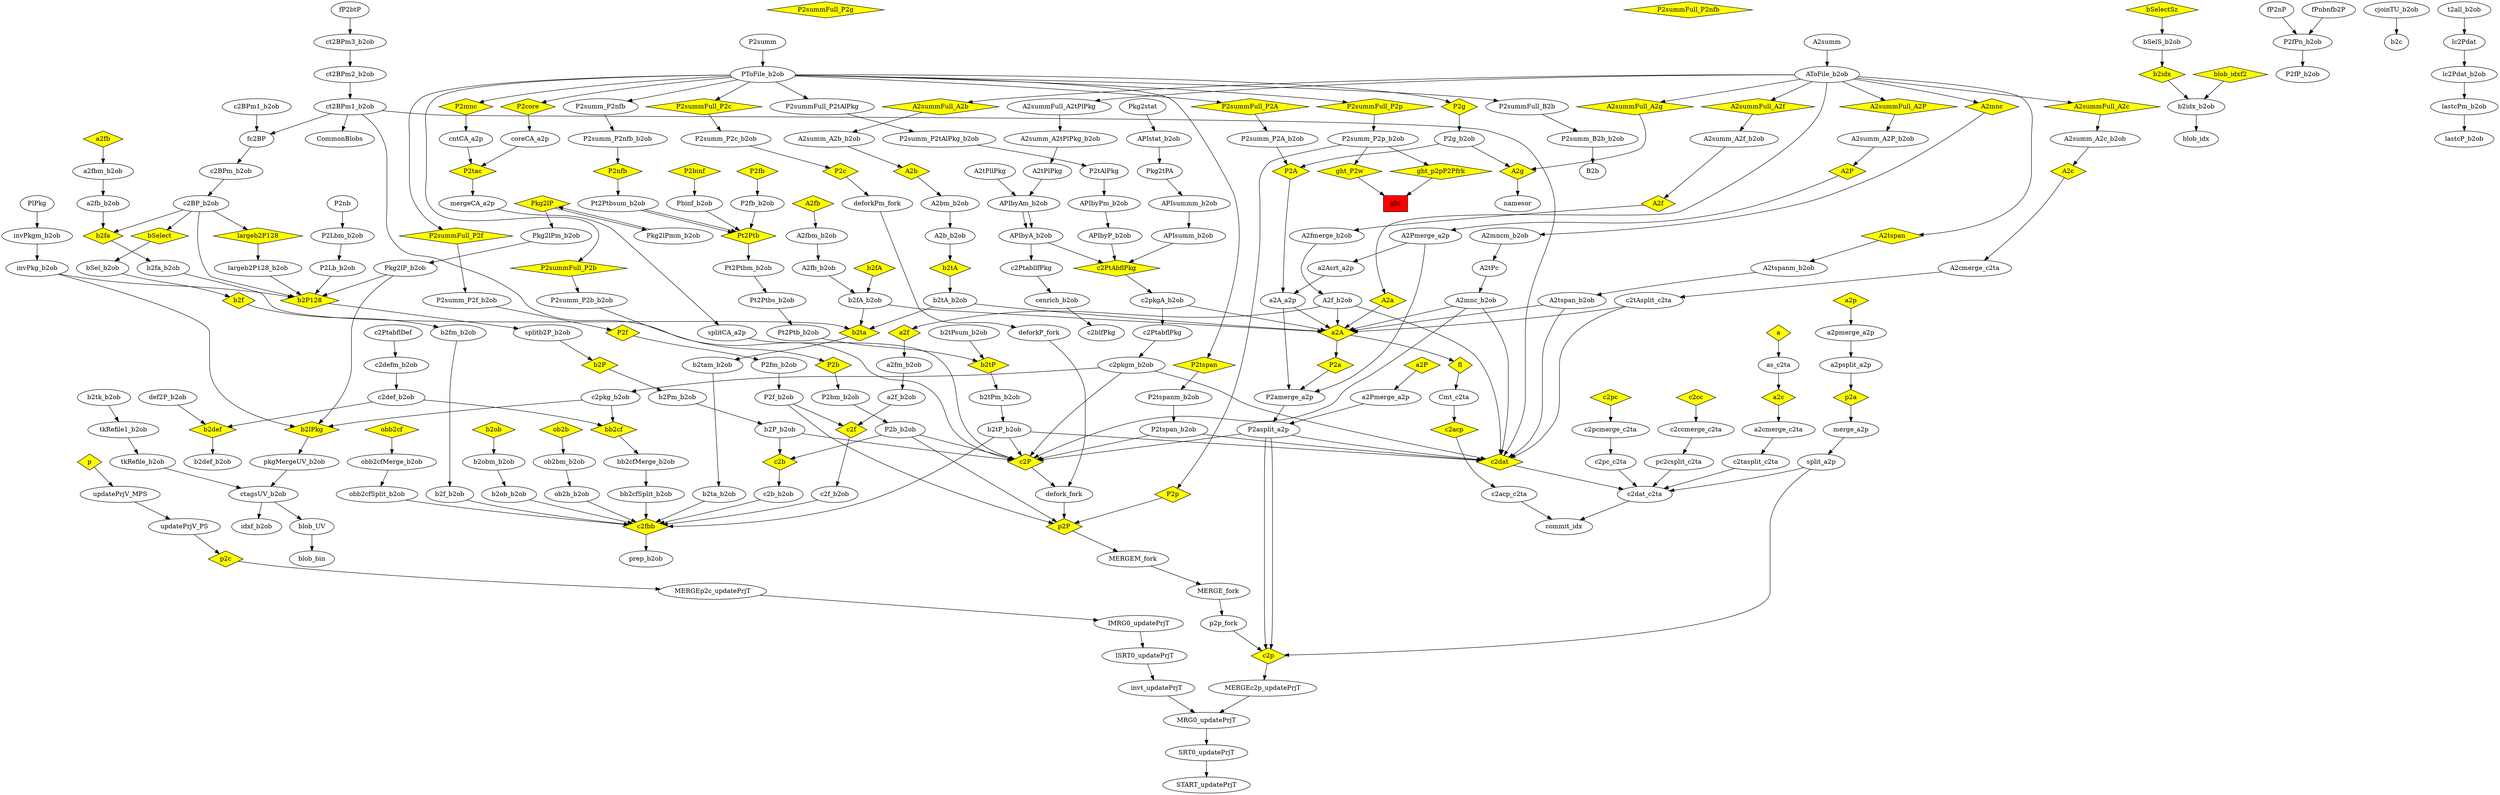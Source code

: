 digraph woc {


ght [ shape=box style=filled fillcolor=red ];

# ls ../{gz,c2fb,All.blobs}/*Full{V0,V}.s ../gz/*{FullHV,V}.s ../{gz,c2fb,All.blobs}/*Full.*.V0.{s,gz} | cut -d/ -f3- |sed 's|Full\.|Full_|;s|Full[HV].*||;s|V.*||;s|\.$||' | sort | awk '{ print $1" [ shape=diamond style=filled fillcolor=green ];"}'

obb2cf [ shape=diamond style=filled fillcolor=yellow ];

# ls ../{gz,c2fb,All.blobs}/*Full{V0,V}.s ../gz/*{FullHV,V}.s ../{gz,c2fb,All.blobs}/*Full.*.V0.{s,gz} | cut -d/ -f3- |sed 's|Full[HV].*||;s|Full\.|Full_|;s|V.*||;s|\.$||' | sort | awk '{ print $1" [ shape=diamond style=filled fillcolor=yellow ];"}'

b2def [ shape=diamond style=filled fillcolor=yellow ];
Pkg2lP [ shape=diamond style=filled fillcolor=yellow ];
b2lPkg [ shape=diamond style=filled fillcolor=yellow ];
c2PtAbflPkg [ shape=diamond style=filled fillcolor=yellow ];
A2P [ shape=diamond style=filled fillcolor=yellow ];
A2a [ shape=diamond style=filled fillcolor=yellow ];
A2b [ shape=diamond style=filled fillcolor=yellow ];
A2c [ shape=diamond style=filled fillcolor=yellow ];
A2f [ shape=diamond style=filled fillcolor=yellow ];
A2g [ shape=diamond style=filled fillcolor=yellow ];
A2fb [ shape=diamond style=filled fillcolor=yellow ];
A2summFull_A2P [ shape=diamond style=filled fillcolor=yellow ];
A2summFull_A2b [ shape=diamond style=filled fillcolor=yellow ];
A2summFull_A2c [ shape=diamond style=filled fillcolor=yellow ];
A2summFull_A2f [ shape=diamond style=filled fillcolor=yellow ];
A2summFull_A2g [ shape=diamond style=filled fillcolor=yellow ];
A2mnc [ shape=diamond style=filled fillcolor=yellow ];
A2tspan [ shape=diamond style=filled fillcolor=yellow ];
P2A [ shape=diamond style=filled fillcolor=yellow ];
P2a [ shape=diamond style=filled fillcolor=yellow ];
P2b [ shape=diamond style=filled fillcolor=yellow ];
P2binf [ shape=diamond style=filled fillcolor=yellow ];
P2c [ shape=diamond style=filled fillcolor=yellow ];
P2core [ shape=diamond style=filled fillcolor=yellow ];
P2f [ shape=diamond style=filled fillcolor=yellow ];
P2fb [ shape=diamond style=filled fillcolor=yellow ];
P2g [ shape=diamond style=filled fillcolor=yellow ];
P2mnc [ shape=diamond style=filled fillcolor=yellow ];
P2nfb [ shape=diamond style=filled fillcolor=yellow ];
P2p [ shape=diamond style=filled fillcolor=yellow ];
ght_p2pP2Pfrk [ shape=diamond style=filled fillcolor=yellow ];
ght_P2w [ shape=diamond style=filled fillcolor=yellow ];
P2summFull_P2A [ shape=diamond style=filled fillcolor=yellow ];
P2summFull_P2b [ shape=diamond style=filled fillcolor=yellow ];
P2summFull_P2c [ shape=diamond style=filled fillcolor=yellow ];
P2summFull_P2f [ shape=diamond style=filled fillcolor=yellow ];
P2summFull_P2g [ shape=diamond style=filled fillcolor=yellow ];
P2summFull_P2nfb [ shape=diamond style=filled fillcolor=yellow ];
P2summFull_P2p [ shape=diamond style=filled fillcolor=yellow ];
P2tac [ shape=diamond style=filled fillcolor=yellow ];
P2tspan [ shape=diamond style=filled fillcolor=yellow ];
Pt2Ptb  [ shape=diamond style=filled fillcolor=yellow ];
a [ shape=diamond style=filled fillcolor=yellow ];
a2A [ shape=diamond style=filled fillcolor=yellow ];
a2A [ shape=diamond style=filled fillcolor=yellow ];
a2P [ shape=diamond style=filled fillcolor=yellow ];
a2c [ shape=diamond style=filled fillcolor=yellow ];
a2f [ shape=diamond style=filled fillcolor=yellow ];
a2fb [ shape=diamond style=filled fillcolor=yellow ];
a2p [ shape=diamond style=filled fillcolor=yellow ];
b2P [ shape=diamond style=filled fillcolor=yellow ];
b2P128 [ shape=diamond style=filled fillcolor=yellow ];
bSelect [ shape=diamond style=filled fillcolor=yellow ];
bSelectSz [ shape=diamond style=filled fillcolor=yellow ];
b2f [ shape=diamond style=filled fillcolor=yellow ];
b2fA [ shape=diamond style=filled fillcolor=yellow ];
b2fa [ shape=diamond style=filled fillcolor=yellow ];
b2idx  [ shape=diamond style=filled fillcolor=yellow ];
b2ob [ shape=diamond style=filled fillcolor=yellow ];
b2tA [ shape=diamond style=filled fillcolor=yellow ];
b2tP [ shape=diamond style=filled fillcolor=yellow ];
b2ta [ shape=diamond style=filled fillcolor=yellow ];
bb2cf [ shape=diamond style=filled fillcolor=yellow ];
blob_idxf2 [ shape=diamond style=filled fillcolor=yellow ];
c2P [ shape=diamond style=filled fillcolor=yellow ];
c2acp [ shape=diamond style=filled fillcolor=yellow ];
c2b [ shape=diamond style=filled fillcolor=yellow ];
c2cc [ shape=diamond style=filled fillcolor=yellow ];
c2dat [ shape=diamond style=filled fillcolor=yellow ];
c2f [ shape=diamond style=filled fillcolor=yellow ];
c2fbb [ shape=diamond style=filled fillcolor=yellow ];
c2p [ shape=diamond style=filled fillcolor=yellow ];
c2pc [ shape=diamond style=filled fillcolor=yellow ];
fl [ shape=diamond style=filled fillcolor=yellow ];
largeb2P128  [ shape=diamond style=filled fillcolor=yellow ];
ob2b [ shape=diamond style=filled fillcolor=yellow ];
p [ shape=diamond style=filled fillcolor=yellow ];
p2P [ shape=diamond style=filled fillcolor=yellow ];
p2a [ shape=diamond style=filled fillcolor=yellow ];
p2c [ shape=diamond style=filled fillcolor=yellow ];




#c
c2dat -> c2dat_c2ta -> commit_idx
fl -> Cmt_c2ta -> c2acp -> c2acp_c2ta -> commit_idx
c2pc ->c2pcmerge_c2ta -> c2pc_c2ta -> c2dat_c2ta
c2cc ->c2ccmerge_c2ta -> pc2csplit_c2ta -> c2dat_c2ta
a -> as_c2ta -> a2c -> a2cmerge_c2ta -> c2tasplit_c2ta -> c2dat_c2ta

p -> updatePrjV_MPS -> updatePrjV_PS -> p2c
#c2p
c2p -> MERGEc2p_updatePrjT->MRG0_updatePrjT ->SRT0_updatePrjT ->START_updatePrjT;
p2c -> MERGEp2c_updatePrjT ->IMRG0_updatePrjT ->ISRT0_updatePrjT->invt_updatePrjT ->MRG0_updatePrjT;
P2c -> deforkPm_fork -> deforkP_fork -> defork_fork -> p2P -> MERGEM_fork -> MERGE_fork -> p2p_fork -> c2p;
c2P -> defork_fork 
P2p -> p2P

# a2p
split_a2p -> c2dat_c2ta;
p2a->merge_a2p -> split_a2p -> c2p
a2P->a2Pmerge_a2p -> P2asplit_a2p -> c2p
P2asplit_a2p -> c2dat
a2p -> a2pmerge_a2p -> a2psplit_a2p -> p2a


P2tac -> mergeCA_a2p -> splitCA_a2p -> c2P;
P2a -> P2amerge_a2p -> P2asplit_a2p -> c2P;

A2a -> a2A;
a2A->P2a;
a2A->fl;
a2A_a2p ->a2A

P2A -> a2A_a2p ->P2amerge_a2p;
A2P -> A2Pmerge_a2p -> a2Asrt_a2p -> a2A_a2p;
P2core -> coreCA_a2p -> P2tac
P2mnc -> cntCA_a2p -> P2tac;
A2Pmerge_a2p -> P2amerge_a2p;
P2asplit_a2p -> c2p;

#once diffs are obtained
b2ob -> b2obm_b2ob -> b2ob_b2ob -> c2fbb -> prep_b2ob;
ob2b->ob2bm_b2ob -> ob2b_b2ob -> c2fbb;
b2f->b2fm_b2ob -> b2f_b2ob -> c2fbb;
c2b->c2b_b2ob -> c2fbb;
c2f->c2f_b2ob -> c2fbb;
b2ta->b2tam_b2ob-> b2ta_b2ob -> c2fbb;
P2b_b2ob -> c2b;
P2b_b2ob -> c2P;
P2b->P2bm_b2ob->P2b_b2ob

b2P-> b2Pm_b2ob->b2P_b2ob -> c2b;
b2P_b2ob -> c2P;

b2fA->b2fA_b2ob -> a2A;
A2fb -> A2fbm_b2ob -> A2fb_b2ob -> b2fA_b2ob -> b2ta;
A2f -> A2fmerge_b2ob -> A2f_b2ob -> a2f;
A2f_b2ob -> a2A;
A2f_b2ob -> c2dat;

A2b->A2bm_b2ob -> A2b_b2ob -> b2tA -> b2tA_b2ob -> a2A;
b2tA_b2ob ->  b2ta
a2f-> a2fm_b2ob -> a2f_b2ob -> c2f;
a2fb->a2fbm_b2ob -> a2fb_b2ob -> b2fa;
b2fa -> b2fa_b2ob -> b2ta;

obb2cf -> obb2cfMerge_b2ob ->obb2cfSplit_b2ob -> c2fbb;
bb2cf -> bb2cfMerge_b2ob -> bb2cfSplit_b2ob -> c2fbb;

b2tPsum_b2ob-> b2tP -> b2tPm_b2ob -> b2tP_b2ob -> c2fbb;
b2tP_b2ob -> c2P;
b2tP_b2ob -> c2dat;
Pt2Ptbsum_b2ob-> Pt2Ptb -> Pt2Ptbm_b2ob->Pt2Ptbs_b2ob->Pt2Ptb_b2ob-> b2tP
P2binf -> Pbinf_b2ob-> Pt2Ptb 

# below not needed can do everythhing via Pt2Ptb??
ct2BPm2_b2ob->ct2BPm1_b2ob->fc2BP->c2BPm_b2ob->c2BP_b2ob -> b2P128-> splitb2P_b2ob -> b2P;
c2BP_b2ob ->largeb2P128 -> largeb2P128_b2ob -> b2P128;
c2BP_b2ob ->b2fa;
c2BP_b2ob ->bSelect;
ct2BPm1_b2ob->CommonBlobs;
ct2BPm1_b2ob->c2dat;
ct2BPm1_b2ob->c2P;
fP2btP->ct2BPm3_b2ob->ct2BPm2_b2ob
c2BPm1_b2ob->fc2BP;


# too slow, functionality removed, alternate calculation?
# last in 104cc612b00749260e30927057708b6029bcc333 b2ob.pbs
# P2fP_b2ob -> fP2bP->P2fP_b2ob;
P2fb->P2fb_b2ob ->  Pt2Ptb
Pt2Ptbsum_b2ob ->  Pt2Ptb


P2nb -> P2Lbm_b2ob -> P2Lb_b2ob -> b2P128;
fP2nP->P2fPn_b2ob->P2fP_b2ob;
fPnbnfb2P->P2fPn_b2ob;


P2f_b2ob -> p2P;
P2b_b2ob -> p2P;

P2f->P2fm_b2ob -> P2f_b2ob -> c2f;
P2g->P2g_b2ob -> A2g -> namesor;

blob_idxf2 ->  b2idx_b2ob -> blob_idx
b2idx -> b2idx_b2ob
bSelectSz -> bSelS_b2ob -> b2idx

A2mnc -> A2mncm_b2ob -> A2tPc
A2mnc_b2ob -> a2A
A2mnc_b2ob -> c2P
A2mnc_b2ob -> c2dat
A2tPc -> A2mnc_b2ob

A2tspan->A2tspanm_b2ob->A2tspan_b2ob->c2dat;
A2tspan_b2ob->a2A;
A2summ->AToFile_b2ob->A2tspan;
AToFile_b2ob-> A2a;
AToFile_b2ob-> A2mnc;
AToFile_b2ob-> A2summFull_A2c ->A2summ_A2c_b2ob -> A2c;
AToFile_b2ob-> A2summFull_A2b ->A2summ_A2b_b2ob -> A2b;
AToFile_b2ob-> A2summFull_A2P ->A2summ_A2P_b2ob -> A2P;
AToFile_b2ob-> A2summFull_A2f ->A2summ_A2f_b2ob -> A2f;
AToFile_b2ob-> A2summFull_A2g -> A2g;
AToFile_b2ob-> A2summFull_A2tPlPkg ->A2summ_A2tPlPkg_b2ob -> A2tPlPkg;
A2c-> A2cmerge_c2ta -> c2tAsplit_c2ta -> a2A
c2tAsplit_c2ta -> c2dat
bSelect->bSel_b2ob -> b2f;

P2tspan->P2tspanm_b2ob->P2tspan_b2ob->c2dat;
P2tspan_b2ob->c2P;
P2summ->PToFile_b2ob->P2tspan;

PToFile_b2ob-> P2g
P2g_b2ob -> P2A
PToFile_b2ob-> P2summ_P2nfb -> P2summ_P2nfb_b2ob ->  P2nfb -> Pt2Ptbsum_b2ob 
PToFile_b2ob-> P2core 
PToFile_b2ob-> P2mnc 

PToFile_b2ob-> P2summFull_B2b ->P2summ_B2b_b2ob -> B2b
PToFile_b2ob-> P2summFull_P2A->P2summ_P2A_b2ob -> P2A;
PToFile_b2ob-> P2summFull_P2b->P2summ_P2b_b2ob -> P2b;
PToFile_b2ob-> P2summFull_P2c->P2summ_P2c_b2ob -> P2c;
PToFile_b2ob-> P2summFull_P2f->P2summ_P2f_b2ob -> P2f;
PToFile_b2ob-> P2summFull_P2p -> P2summ_P2p_b2ob -> P2p;
PToFile_b2ob-> P2summFull_P2tAlPkg ->P2summ_P2tAlPkg_b2ob -> P2tAlPkg;
P2summ_P2p_b2ob -> ght_p2pP2Pfrk -> ght
P2summ_P2p_b2ob -> ght_P2w  -> ght

# nn=$(tail -1 /data/All.blobs/blob_$o.idx|cut -d\; -f1)
# no=$(head -$((o+1)) /da5_data/home/audris/update/All.blob.T | tail -1 | cut -d\; -f1)
# ~/lookup/checkBinFix.perl blob /data/All.blobs/blob_$o $((nn-no-1)) blob_TU_$o
# for o in {97..99}; do nn=$(tail -1 /da5_data/All.blobs/blob_$o.idx|cut -d\; -f1); no=$(head -$((o+1)) /da5_data/home/audris/update/All.blob.U| tail -1 | cut -d\; -f1); time ~/lookup/checkBinFix.perl blob /da5_data/All.blobs/blob_$o $((nn-no-1)) blob_UV_$o; done


c2PtAbflPkg -> c2pkgA_b2ob -> a2A
c2pkgA_b2ob -> c2PtabflPkg -> c2pkgm_b2ob -> c2P
c2pkgm_b2ob -> c2dat
c2pkgm_b2ob -> c2pkg_b2ob -> b2lPkg
c2pkg_b2ob -> bb2cf

c2PtabflDef -> c2defm_b2ob -> c2def_b2ob -> b2def -> b2def_b2ob
c2def_b2ob -> bb2cf 


b2lPkg -> pkgMergeUV_b2ob -> ctagsUV_b2ob-> blob_UV -> blob_bin;
ctagsUV_b2ob -> idxf_b2ob;
PlPkg -> invPkgm_b2ob -> invPkg_b2ob -> b2lPkg;
invPkg_b2ob -> b2P128

b2tk_b2ob -> tkRefile1_b2ob -> tkRefile_b2ob -> ctagsUV_b2ob;
Pkg2lP -> Pkg2lPmm_b2ob -> Pkg2lP-> Pkg2lPm_b2ob -> Pkg2lP_b2ob -> b2lPkg
Pkg2lP_b2ob -> b2P128

cjoinTU_b2ob -> b2c

A2tPllPkg-> APIbyAm_b2ob->APIbyA_b2ob-> c2PtabllfPkg -> cenrich_b2ob-> c2blfPkg
# -> cmerge_b2ob -> cjoinTU_b2ob->ctagsTU_b2ob;

Pkg2stat -> APIstat_b2ob -> Pkg2tPA -> APIsummm_b2ob -> APIsumm_b2ob -> c2PtAbflPkg 

P2tAlPkg -> APIbyPm_b2ob -> APIbyP_b2ob -> c2PtAbflPkg

A2tPlPkg -> APIbyAm_b2ob -> APIbyA_b2ob -> c2PtAbflPkg



# def2P -> def2Pm_b2ob -> def2P_b2ob -> b2def

def2P_b2ob -> b2def

#get full last-commit set of blobs

t2all_b2ob -> lc2Pdat -> lc2Pdat_b2ob -> lastcPm_b2ob -> lastcP_b2ob
}
